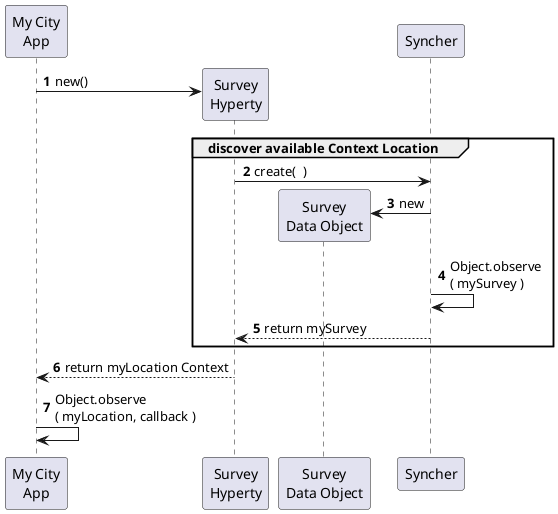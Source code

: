 @startuml
autonumber

participant "My City\nApp" as app

participant "Survey\nHyperty" as mySurveyHyperty

participant "Survey\nData Object" as mySurveyDO

participant "Syncher" as sync

create mySurveyHyperty

app ->  mySurveyHyperty : new()

group discover available Context Location 

mySurveyHyperty -> sync : create(  )

create mySurveyDO 

sync -> mySurveyDO : new

sync -> sync : Object.observe\n( mySurvey )

mySurveyHyperty <-- sync : return mySurvey

end

app <--  mySurveyHyperty : return myLocation Context

app -> app : Object.observe\n( myLocation, callback )

@enduml
